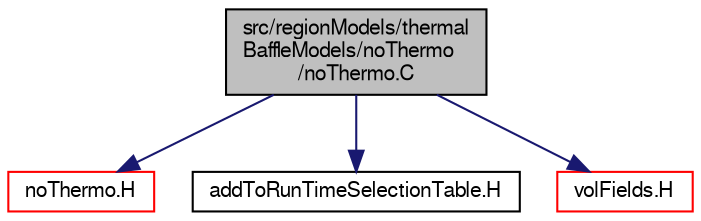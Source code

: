digraph "src/regionModels/thermalBaffleModels/noThermo/noThermo.C"
{
  bgcolor="transparent";
  edge [fontname="FreeSans",fontsize="10",labelfontname="FreeSans",labelfontsize="10"];
  node [fontname="FreeSans",fontsize="10",shape=record];
  Node0 [label="src/regionModels/thermal\lBaffleModels/noThermo\l/noThermo.C",height=0.2,width=0.4,color="black", fillcolor="grey75", style="filled", fontcolor="black"];
  Node0 -> Node1 [color="midnightblue",fontsize="10",style="solid",fontname="FreeSans"];
  Node1 [label="noThermo.H",height=0.2,width=0.4,color="red",URL="$a14426.html"];
  Node0 -> Node343 [color="midnightblue",fontsize="10",style="solid",fontname="FreeSans"];
  Node343 [label="addToRunTimeSelectionTable.H",height=0.2,width=0.4,color="black",URL="$a09263.html",tooltip="Macros for easy insertion into run-time selection tables. "];
  Node0 -> Node117 [color="midnightblue",fontsize="10",style="solid",fontname="FreeSans"];
  Node117 [label="volFields.H",height=0.2,width=0.4,color="red",URL="$a02750.html"];
}
